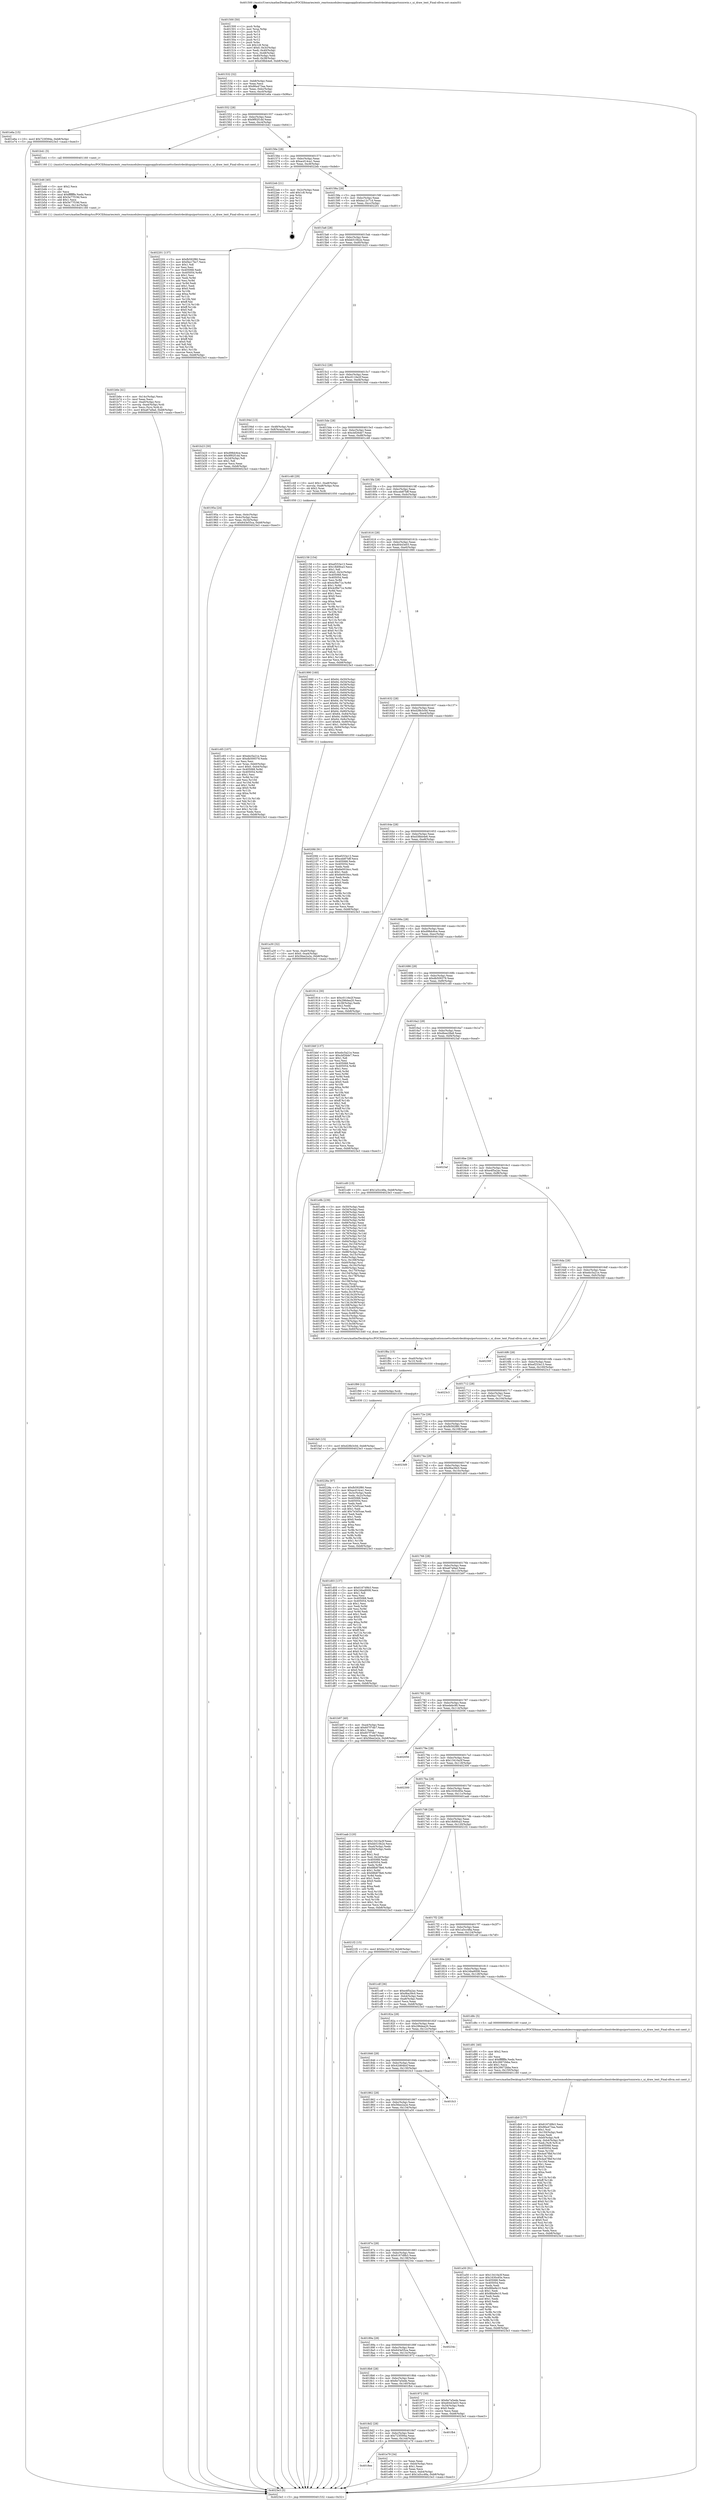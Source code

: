 digraph "0x401500" {
  label = "0x401500 (/mnt/c/Users/mathe/Desktop/tcc/POCII/binaries/extr_reactosmodulesrosappsapplicationsnettsclientrdesktopuiportsxxxwin.c_ui_draw_text_Final-ollvm.out::main(0))"
  labelloc = "t"
  node[shape=record]

  Entry [label="",width=0.3,height=0.3,shape=circle,fillcolor=black,style=filled]
  "0x401532" [label="{
     0x401532 [32]\l
     | [instrs]\l
     &nbsp;&nbsp;0x401532 \<+6\>: mov -0xb8(%rbp),%eax\l
     &nbsp;&nbsp;0x401538 \<+2\>: mov %eax,%ecx\l
     &nbsp;&nbsp;0x40153a \<+6\>: sub $0x86a473aa,%ecx\l
     &nbsp;&nbsp;0x401540 \<+6\>: mov %eax,-0xbc(%rbp)\l
     &nbsp;&nbsp;0x401546 \<+6\>: mov %ecx,-0xc0(%rbp)\l
     &nbsp;&nbsp;0x40154c \<+6\>: je 0000000000401e6a \<main+0x96a\>\l
  }"]
  "0x401e6a" [label="{
     0x401e6a [15]\l
     | [instrs]\l
     &nbsp;&nbsp;0x401e6a \<+10\>: movl $0x723f394a,-0xb8(%rbp)\l
     &nbsp;&nbsp;0x401e74 \<+5\>: jmp 00000000004023e3 \<main+0xee3\>\l
  }"]
  "0x401552" [label="{
     0x401552 [28]\l
     | [instrs]\l
     &nbsp;&nbsp;0x401552 \<+5\>: jmp 0000000000401557 \<main+0x57\>\l
     &nbsp;&nbsp;0x401557 \<+6\>: mov -0xbc(%rbp),%eax\l
     &nbsp;&nbsp;0x40155d \<+5\>: sub $0x9f92f1dd,%eax\l
     &nbsp;&nbsp;0x401562 \<+6\>: mov %eax,-0xc4(%rbp)\l
     &nbsp;&nbsp;0x401568 \<+6\>: je 0000000000401b41 \<main+0x641\>\l
  }"]
  Exit [label="",width=0.3,height=0.3,shape=circle,fillcolor=black,style=filled,peripheries=2]
  "0x401b41" [label="{
     0x401b41 [5]\l
     | [instrs]\l
     &nbsp;&nbsp;0x401b41 \<+5\>: call 0000000000401160 \<next_i\>\l
     | [calls]\l
     &nbsp;&nbsp;0x401160 \{1\} (/mnt/c/Users/mathe/Desktop/tcc/POCII/binaries/extr_reactosmodulesrosappsapplicationsnettsclientrdesktopuiportsxxxwin.c_ui_draw_text_Final-ollvm.out::next_i)\l
  }"]
  "0x40156e" [label="{
     0x40156e [28]\l
     | [instrs]\l
     &nbsp;&nbsp;0x40156e \<+5\>: jmp 0000000000401573 \<main+0x73\>\l
     &nbsp;&nbsp;0x401573 \<+6\>: mov -0xbc(%rbp),%eax\l
     &nbsp;&nbsp;0x401579 \<+5\>: sub $0xacd14ca1,%eax\l
     &nbsp;&nbsp;0x40157e \<+6\>: mov %eax,-0xc8(%rbp)\l
     &nbsp;&nbsp;0x401584 \<+6\>: je 00000000004022eb \<main+0xdeb\>\l
  }"]
  "0x401fa5" [label="{
     0x401fa5 [15]\l
     | [instrs]\l
     &nbsp;&nbsp;0x401fa5 \<+10\>: movl $0xd28b3c0d,-0xb8(%rbp)\l
     &nbsp;&nbsp;0x401faf \<+5\>: jmp 00000000004023e3 \<main+0xee3\>\l
  }"]
  "0x4022eb" [label="{
     0x4022eb [21]\l
     | [instrs]\l
     &nbsp;&nbsp;0x4022eb \<+3\>: mov -0x2c(%rbp),%eax\l
     &nbsp;&nbsp;0x4022ee \<+7\>: add $0x1c8,%rsp\l
     &nbsp;&nbsp;0x4022f5 \<+1\>: pop %rbx\l
     &nbsp;&nbsp;0x4022f6 \<+2\>: pop %r12\l
     &nbsp;&nbsp;0x4022f8 \<+2\>: pop %r13\l
     &nbsp;&nbsp;0x4022fa \<+2\>: pop %r14\l
     &nbsp;&nbsp;0x4022fc \<+2\>: pop %r15\l
     &nbsp;&nbsp;0x4022fe \<+1\>: pop %rbp\l
     &nbsp;&nbsp;0x4022ff \<+1\>: ret\l
  }"]
  "0x40158a" [label="{
     0x40158a [28]\l
     | [instrs]\l
     &nbsp;&nbsp;0x40158a \<+5\>: jmp 000000000040158f \<main+0x8f\>\l
     &nbsp;&nbsp;0x40158f \<+6\>: mov -0xbc(%rbp),%eax\l
     &nbsp;&nbsp;0x401595 \<+5\>: sub $0xba12c71d,%eax\l
     &nbsp;&nbsp;0x40159a \<+6\>: mov %eax,-0xcc(%rbp)\l
     &nbsp;&nbsp;0x4015a0 \<+6\>: je 0000000000402201 \<main+0xd01\>\l
  }"]
  "0x401f99" [label="{
     0x401f99 [12]\l
     | [instrs]\l
     &nbsp;&nbsp;0x401f99 \<+7\>: mov -0xb0(%rbp),%rdi\l
     &nbsp;&nbsp;0x401fa0 \<+5\>: call 0000000000401030 \<free@plt\>\l
     | [calls]\l
     &nbsp;&nbsp;0x401030 \{1\} (unknown)\l
  }"]
  "0x402201" [label="{
     0x402201 [137]\l
     | [instrs]\l
     &nbsp;&nbsp;0x402201 \<+5\>: mov $0xfb592f80,%eax\l
     &nbsp;&nbsp;0x402206 \<+5\>: mov $0xf4a17bc7,%ecx\l
     &nbsp;&nbsp;0x40220b \<+2\>: mov $0x1,%dl\l
     &nbsp;&nbsp;0x40220d \<+2\>: xor %esi,%esi\l
     &nbsp;&nbsp;0x40220f \<+7\>: mov 0x405068,%edi\l
     &nbsp;&nbsp;0x402216 \<+8\>: mov 0x405054,%r8d\l
     &nbsp;&nbsp;0x40221e \<+3\>: sub $0x1,%esi\l
     &nbsp;&nbsp;0x402221 \<+3\>: mov %edi,%r9d\l
     &nbsp;&nbsp;0x402224 \<+3\>: add %esi,%r9d\l
     &nbsp;&nbsp;0x402227 \<+4\>: imul %r9d,%edi\l
     &nbsp;&nbsp;0x40222b \<+3\>: and $0x1,%edi\l
     &nbsp;&nbsp;0x40222e \<+3\>: cmp $0x0,%edi\l
     &nbsp;&nbsp;0x402231 \<+4\>: sete %r10b\l
     &nbsp;&nbsp;0x402235 \<+4\>: cmp $0xa,%r8d\l
     &nbsp;&nbsp;0x402239 \<+4\>: setl %r11b\l
     &nbsp;&nbsp;0x40223d \<+3\>: mov %r10b,%bl\l
     &nbsp;&nbsp;0x402240 \<+3\>: xor $0xff,%bl\l
     &nbsp;&nbsp;0x402243 \<+3\>: mov %r11b,%r14b\l
     &nbsp;&nbsp;0x402246 \<+4\>: xor $0xff,%r14b\l
     &nbsp;&nbsp;0x40224a \<+3\>: xor $0x0,%dl\l
     &nbsp;&nbsp;0x40224d \<+3\>: mov %bl,%r15b\l
     &nbsp;&nbsp;0x402250 \<+4\>: and $0x0,%r15b\l
     &nbsp;&nbsp;0x402254 \<+3\>: and %dl,%r10b\l
     &nbsp;&nbsp;0x402257 \<+3\>: mov %r14b,%r12b\l
     &nbsp;&nbsp;0x40225a \<+4\>: and $0x0,%r12b\l
     &nbsp;&nbsp;0x40225e \<+3\>: and %dl,%r11b\l
     &nbsp;&nbsp;0x402261 \<+3\>: or %r10b,%r15b\l
     &nbsp;&nbsp;0x402264 \<+3\>: or %r11b,%r12b\l
     &nbsp;&nbsp;0x402267 \<+3\>: xor %r12b,%r15b\l
     &nbsp;&nbsp;0x40226a \<+3\>: or %r14b,%bl\l
     &nbsp;&nbsp;0x40226d \<+3\>: xor $0xff,%bl\l
     &nbsp;&nbsp;0x402270 \<+3\>: or $0x0,%dl\l
     &nbsp;&nbsp;0x402273 \<+2\>: and %dl,%bl\l
     &nbsp;&nbsp;0x402275 \<+3\>: or %bl,%r15b\l
     &nbsp;&nbsp;0x402278 \<+4\>: test $0x1,%r15b\l
     &nbsp;&nbsp;0x40227c \<+3\>: cmovne %ecx,%eax\l
     &nbsp;&nbsp;0x40227f \<+6\>: mov %eax,-0xb8(%rbp)\l
     &nbsp;&nbsp;0x402285 \<+5\>: jmp 00000000004023e3 \<main+0xee3\>\l
  }"]
  "0x4015a6" [label="{
     0x4015a6 [28]\l
     | [instrs]\l
     &nbsp;&nbsp;0x4015a6 \<+5\>: jmp 00000000004015ab \<main+0xab\>\l
     &nbsp;&nbsp;0x4015ab \<+6\>: mov -0xbc(%rbp),%eax\l
     &nbsp;&nbsp;0x4015b1 \<+5\>: sub $0xbb510b2e,%eax\l
     &nbsp;&nbsp;0x4015b6 \<+6\>: mov %eax,-0xd0(%rbp)\l
     &nbsp;&nbsp;0x4015bc \<+6\>: je 0000000000401b23 \<main+0x623\>\l
  }"]
  "0x401f8a" [label="{
     0x401f8a [15]\l
     | [instrs]\l
     &nbsp;&nbsp;0x401f8a \<+7\>: mov -0xa0(%rbp),%r10\l
     &nbsp;&nbsp;0x401f91 \<+3\>: mov %r10,%rdi\l
     &nbsp;&nbsp;0x401f94 \<+5\>: call 0000000000401030 \<free@plt\>\l
     | [calls]\l
     &nbsp;&nbsp;0x401030 \{1\} (unknown)\l
  }"]
  "0x401b23" [label="{
     0x401b23 [30]\l
     | [instrs]\l
     &nbsp;&nbsp;0x401b23 \<+5\>: mov $0xd98dc6ce,%eax\l
     &nbsp;&nbsp;0x401b28 \<+5\>: mov $0x9f92f1dd,%ecx\l
     &nbsp;&nbsp;0x401b2d \<+3\>: mov -0x2d(%rbp),%dl\l
     &nbsp;&nbsp;0x401b30 \<+3\>: test $0x1,%dl\l
     &nbsp;&nbsp;0x401b33 \<+3\>: cmovne %ecx,%eax\l
     &nbsp;&nbsp;0x401b36 \<+6\>: mov %eax,-0xb8(%rbp)\l
     &nbsp;&nbsp;0x401b3c \<+5\>: jmp 00000000004023e3 \<main+0xee3\>\l
  }"]
  "0x4015c2" [label="{
     0x4015c2 [28]\l
     | [instrs]\l
     &nbsp;&nbsp;0x4015c2 \<+5\>: jmp 00000000004015c7 \<main+0xc7\>\l
     &nbsp;&nbsp;0x4015c7 \<+6\>: mov -0xbc(%rbp),%eax\l
     &nbsp;&nbsp;0x4015cd \<+5\>: sub $0xc0116e2f,%eax\l
     &nbsp;&nbsp;0x4015d2 \<+6\>: mov %eax,-0xd4(%rbp)\l
     &nbsp;&nbsp;0x4015d8 \<+6\>: je 000000000040194d \<main+0x44d\>\l
  }"]
  "0x4018ee" [label="{
     0x4018ee\l
  }", style=dashed]
  "0x40194d" [label="{
     0x40194d [13]\l
     | [instrs]\l
     &nbsp;&nbsp;0x40194d \<+4\>: mov -0x48(%rbp),%rax\l
     &nbsp;&nbsp;0x401951 \<+4\>: mov 0x8(%rax),%rdi\l
     &nbsp;&nbsp;0x401955 \<+5\>: call 0000000000401060 \<atoi@plt\>\l
     | [calls]\l
     &nbsp;&nbsp;0x401060 \{1\} (unknown)\l
  }"]
  "0x4015de" [label="{
     0x4015de [28]\l
     | [instrs]\l
     &nbsp;&nbsp;0x4015de \<+5\>: jmp 00000000004015e3 \<main+0xe3\>\l
     &nbsp;&nbsp;0x4015e3 \<+6\>: mov -0xbc(%rbp),%eax\l
     &nbsp;&nbsp;0x4015e9 \<+5\>: sub $0xcbf26de7,%eax\l
     &nbsp;&nbsp;0x4015ee \<+6\>: mov %eax,-0xd8(%rbp)\l
     &nbsp;&nbsp;0x4015f4 \<+6\>: je 0000000000401c48 \<main+0x748\>\l
  }"]
  "0x401e79" [label="{
     0x401e79 [34]\l
     | [instrs]\l
     &nbsp;&nbsp;0x401e79 \<+2\>: xor %eax,%eax\l
     &nbsp;&nbsp;0x401e7b \<+6\>: mov -0xb4(%rbp),%ecx\l
     &nbsp;&nbsp;0x401e81 \<+3\>: sub $0x1,%eax\l
     &nbsp;&nbsp;0x401e84 \<+2\>: sub %eax,%ecx\l
     &nbsp;&nbsp;0x401e86 \<+6\>: mov %ecx,-0xb4(%rbp)\l
     &nbsp;&nbsp;0x401e8c \<+10\>: movl $0x1a5cc48a,-0xb8(%rbp)\l
     &nbsp;&nbsp;0x401e96 \<+5\>: jmp 00000000004023e3 \<main+0xee3\>\l
  }"]
  "0x401c48" [label="{
     0x401c48 [29]\l
     | [instrs]\l
     &nbsp;&nbsp;0x401c48 \<+10\>: movl $0x1,-0xa8(%rbp)\l
     &nbsp;&nbsp;0x401c52 \<+7\>: movslq -0xa8(%rbp),%rax\l
     &nbsp;&nbsp;0x401c59 \<+4\>: shl $0x2,%rax\l
     &nbsp;&nbsp;0x401c5d \<+3\>: mov %rax,%rdi\l
     &nbsp;&nbsp;0x401c60 \<+5\>: call 0000000000401050 \<malloc@plt\>\l
     | [calls]\l
     &nbsp;&nbsp;0x401050 \{1\} (unknown)\l
  }"]
  "0x4015fa" [label="{
     0x4015fa [28]\l
     | [instrs]\l
     &nbsp;&nbsp;0x4015fa \<+5\>: jmp 00000000004015ff \<main+0xff\>\l
     &nbsp;&nbsp;0x4015ff \<+6\>: mov -0xbc(%rbp),%eax\l
     &nbsp;&nbsp;0x401605 \<+5\>: sub $0xceb87bff,%eax\l
     &nbsp;&nbsp;0x40160a \<+6\>: mov %eax,-0xdc(%rbp)\l
     &nbsp;&nbsp;0x401610 \<+6\>: je 0000000000402158 \<main+0xc58\>\l
  }"]
  "0x4018d2" [label="{
     0x4018d2 [28]\l
     | [instrs]\l
     &nbsp;&nbsp;0x4018d2 \<+5\>: jmp 00000000004018d7 \<main+0x3d7\>\l
     &nbsp;&nbsp;0x4018d7 \<+6\>: mov -0xbc(%rbp),%eax\l
     &nbsp;&nbsp;0x4018dd \<+5\>: sub $0x723f394a,%eax\l
     &nbsp;&nbsp;0x4018e2 \<+6\>: mov %eax,-0x144(%rbp)\l
     &nbsp;&nbsp;0x4018e8 \<+6\>: je 0000000000401e79 \<main+0x979\>\l
  }"]
  "0x402158" [label="{
     0x402158 [154]\l
     | [instrs]\l
     &nbsp;&nbsp;0x402158 \<+5\>: mov $0xef253e13,%eax\l
     &nbsp;&nbsp;0x40215d \<+5\>: mov $0x18d0fca3,%ecx\l
     &nbsp;&nbsp;0x402162 \<+2\>: mov $0x1,%dl\l
     &nbsp;&nbsp;0x402164 \<+7\>: movl $0x0,-0x3c(%rbp)\l
     &nbsp;&nbsp;0x40216b \<+7\>: mov 0x405068,%esi\l
     &nbsp;&nbsp;0x402172 \<+7\>: mov 0x405054,%edi\l
     &nbsp;&nbsp;0x402179 \<+3\>: mov %esi,%r8d\l
     &nbsp;&nbsp;0x40217c \<+7\>: sub $0x4cf9e71e,%r8d\l
     &nbsp;&nbsp;0x402183 \<+4\>: sub $0x1,%r8d\l
     &nbsp;&nbsp;0x402187 \<+7\>: add $0x4cf9e71e,%r8d\l
     &nbsp;&nbsp;0x40218e \<+4\>: imul %r8d,%esi\l
     &nbsp;&nbsp;0x402192 \<+3\>: and $0x1,%esi\l
     &nbsp;&nbsp;0x402195 \<+3\>: cmp $0x0,%esi\l
     &nbsp;&nbsp;0x402198 \<+4\>: sete %r9b\l
     &nbsp;&nbsp;0x40219c \<+3\>: cmp $0xa,%edi\l
     &nbsp;&nbsp;0x40219f \<+4\>: setl %r10b\l
     &nbsp;&nbsp;0x4021a3 \<+3\>: mov %r9b,%r11b\l
     &nbsp;&nbsp;0x4021a6 \<+4\>: xor $0xff,%r11b\l
     &nbsp;&nbsp;0x4021aa \<+3\>: mov %r10b,%bl\l
     &nbsp;&nbsp;0x4021ad \<+3\>: xor $0xff,%bl\l
     &nbsp;&nbsp;0x4021b0 \<+3\>: xor $0x0,%dl\l
     &nbsp;&nbsp;0x4021b3 \<+3\>: mov %r11b,%r14b\l
     &nbsp;&nbsp;0x4021b6 \<+4\>: and $0x0,%r14b\l
     &nbsp;&nbsp;0x4021ba \<+3\>: and %dl,%r9b\l
     &nbsp;&nbsp;0x4021bd \<+3\>: mov %bl,%r15b\l
     &nbsp;&nbsp;0x4021c0 \<+4\>: and $0x0,%r15b\l
     &nbsp;&nbsp;0x4021c4 \<+3\>: and %dl,%r10b\l
     &nbsp;&nbsp;0x4021c7 \<+3\>: or %r9b,%r14b\l
     &nbsp;&nbsp;0x4021ca \<+3\>: or %r10b,%r15b\l
     &nbsp;&nbsp;0x4021cd \<+3\>: xor %r15b,%r14b\l
     &nbsp;&nbsp;0x4021d0 \<+3\>: or %bl,%r11b\l
     &nbsp;&nbsp;0x4021d3 \<+4\>: xor $0xff,%r11b\l
     &nbsp;&nbsp;0x4021d7 \<+3\>: or $0x0,%dl\l
     &nbsp;&nbsp;0x4021da \<+3\>: and %dl,%r11b\l
     &nbsp;&nbsp;0x4021dd \<+3\>: or %r11b,%r14b\l
     &nbsp;&nbsp;0x4021e0 \<+4\>: test $0x1,%r14b\l
     &nbsp;&nbsp;0x4021e4 \<+3\>: cmovne %ecx,%eax\l
     &nbsp;&nbsp;0x4021e7 \<+6\>: mov %eax,-0xb8(%rbp)\l
     &nbsp;&nbsp;0x4021ed \<+5\>: jmp 00000000004023e3 \<main+0xee3\>\l
  }"]
  "0x401616" [label="{
     0x401616 [28]\l
     | [instrs]\l
     &nbsp;&nbsp;0x401616 \<+5\>: jmp 000000000040161b \<main+0x11b\>\l
     &nbsp;&nbsp;0x40161b \<+6\>: mov -0xbc(%rbp),%eax\l
     &nbsp;&nbsp;0x401621 \<+5\>: sub $0xd0443e03,%eax\l
     &nbsp;&nbsp;0x401626 \<+6\>: mov %eax,-0xe0(%rbp)\l
     &nbsp;&nbsp;0x40162c \<+6\>: je 0000000000401990 \<main+0x490\>\l
  }"]
  "0x401fb4" [label="{
     0x401fb4\l
  }", style=dashed]
  "0x401990" [label="{
     0x401990 [160]\l
     | [instrs]\l
     &nbsp;&nbsp;0x401990 \<+7\>: movl $0x64,-0x50(%rbp)\l
     &nbsp;&nbsp;0x401997 \<+7\>: movl $0x64,-0x54(%rbp)\l
     &nbsp;&nbsp;0x40199e \<+7\>: movl $0x64,-0x58(%rbp)\l
     &nbsp;&nbsp;0x4019a5 \<+7\>: movl $0x64,-0x5c(%rbp)\l
     &nbsp;&nbsp;0x4019ac \<+7\>: movl $0x64,-0x60(%rbp)\l
     &nbsp;&nbsp;0x4019b3 \<+7\>: movl $0x64,-0x64(%rbp)\l
     &nbsp;&nbsp;0x4019ba \<+7\>: movl $0x64,-0x68(%rbp)\l
     &nbsp;&nbsp;0x4019c1 \<+7\>: movl $0x64,-0x6c(%rbp)\l
     &nbsp;&nbsp;0x4019c8 \<+7\>: movl $0x64,-0x70(%rbp)\l
     &nbsp;&nbsp;0x4019cf \<+7\>: movl $0x64,-0x74(%rbp)\l
     &nbsp;&nbsp;0x4019d6 \<+7\>: movl $0x64,-0x78(%rbp)\l
     &nbsp;&nbsp;0x4019dd \<+7\>: movl $0x64,-0x7c(%rbp)\l
     &nbsp;&nbsp;0x4019e4 \<+7\>: movl $0x64,-0x80(%rbp)\l
     &nbsp;&nbsp;0x4019eb \<+10\>: movl $0x64,-0x84(%rbp)\l
     &nbsp;&nbsp;0x4019f5 \<+10\>: movl $0x64,-0x88(%rbp)\l
     &nbsp;&nbsp;0x4019ff \<+10\>: movl $0x64,-0x8c(%rbp)\l
     &nbsp;&nbsp;0x401a09 \<+10\>: movl $0x64,-0x90(%rbp)\l
     &nbsp;&nbsp;0x401a13 \<+10\>: movl $0x1,-0x94(%rbp)\l
     &nbsp;&nbsp;0x401a1d \<+7\>: movslq -0x94(%rbp),%rax\l
     &nbsp;&nbsp;0x401a24 \<+4\>: shl $0x2,%rax\l
     &nbsp;&nbsp;0x401a28 \<+3\>: mov %rax,%rdi\l
     &nbsp;&nbsp;0x401a2b \<+5\>: call 0000000000401050 \<malloc@plt\>\l
     | [calls]\l
     &nbsp;&nbsp;0x401050 \{1\} (unknown)\l
  }"]
  "0x401632" [label="{
     0x401632 [28]\l
     | [instrs]\l
     &nbsp;&nbsp;0x401632 \<+5\>: jmp 0000000000401637 \<main+0x137\>\l
     &nbsp;&nbsp;0x401637 \<+6\>: mov -0xbc(%rbp),%eax\l
     &nbsp;&nbsp;0x40163d \<+5\>: sub $0xd28b3c0d,%eax\l
     &nbsp;&nbsp;0x401642 \<+6\>: mov %eax,-0xe4(%rbp)\l
     &nbsp;&nbsp;0x401648 \<+6\>: je 00000000004020fd \<main+0xbfd\>\l
  }"]
  "0x401db9" [label="{
     0x401db9 [177]\l
     | [instrs]\l
     &nbsp;&nbsp;0x401db9 \<+5\>: mov $0x6167d9b3,%ecx\l
     &nbsp;&nbsp;0x401dbe \<+5\>: mov $0x86a473aa,%edx\l
     &nbsp;&nbsp;0x401dc3 \<+3\>: mov $0x1,%sil\l
     &nbsp;&nbsp;0x401dc6 \<+6\>: mov -0x150(%rbp),%edi\l
     &nbsp;&nbsp;0x401dcc \<+3\>: imul %eax,%edi\l
     &nbsp;&nbsp;0x401dcf \<+7\>: mov -0xb0(%rbp),%r8\l
     &nbsp;&nbsp;0x401dd6 \<+7\>: movslq -0xb4(%rbp),%r9\l
     &nbsp;&nbsp;0x401ddd \<+4\>: mov %edi,(%r8,%r9,4)\l
     &nbsp;&nbsp;0x401de1 \<+7\>: mov 0x405068,%eax\l
     &nbsp;&nbsp;0x401de8 \<+7\>: mov 0x405054,%edi\l
     &nbsp;&nbsp;0x401def \<+3\>: mov %eax,%r10d\l
     &nbsp;&nbsp;0x401df2 \<+7\>: add $0x4a478bf,%r10d\l
     &nbsp;&nbsp;0x401df9 \<+4\>: sub $0x1,%r10d\l
     &nbsp;&nbsp;0x401dfd \<+7\>: sub $0x4a478bf,%r10d\l
     &nbsp;&nbsp;0x401e04 \<+4\>: imul %r10d,%eax\l
     &nbsp;&nbsp;0x401e08 \<+3\>: and $0x1,%eax\l
     &nbsp;&nbsp;0x401e0b \<+3\>: cmp $0x0,%eax\l
     &nbsp;&nbsp;0x401e0e \<+4\>: sete %r11b\l
     &nbsp;&nbsp;0x401e12 \<+3\>: cmp $0xa,%edi\l
     &nbsp;&nbsp;0x401e15 \<+3\>: setl %bl\l
     &nbsp;&nbsp;0x401e18 \<+3\>: mov %r11b,%r14b\l
     &nbsp;&nbsp;0x401e1b \<+4\>: xor $0xff,%r14b\l
     &nbsp;&nbsp;0x401e1f \<+3\>: mov %bl,%r15b\l
     &nbsp;&nbsp;0x401e22 \<+4\>: xor $0xff,%r15b\l
     &nbsp;&nbsp;0x401e26 \<+4\>: xor $0x0,%sil\l
     &nbsp;&nbsp;0x401e2a \<+3\>: mov %r14b,%r12b\l
     &nbsp;&nbsp;0x401e2d \<+4\>: and $0x0,%r12b\l
     &nbsp;&nbsp;0x401e31 \<+3\>: and %sil,%r11b\l
     &nbsp;&nbsp;0x401e34 \<+3\>: mov %r15b,%r13b\l
     &nbsp;&nbsp;0x401e37 \<+4\>: and $0x0,%r13b\l
     &nbsp;&nbsp;0x401e3b \<+3\>: and %sil,%bl\l
     &nbsp;&nbsp;0x401e3e \<+3\>: or %r11b,%r12b\l
     &nbsp;&nbsp;0x401e41 \<+3\>: or %bl,%r13b\l
     &nbsp;&nbsp;0x401e44 \<+3\>: xor %r13b,%r12b\l
     &nbsp;&nbsp;0x401e47 \<+3\>: or %r15b,%r14b\l
     &nbsp;&nbsp;0x401e4a \<+4\>: xor $0xff,%r14b\l
     &nbsp;&nbsp;0x401e4e \<+4\>: or $0x0,%sil\l
     &nbsp;&nbsp;0x401e52 \<+3\>: and %sil,%r14b\l
     &nbsp;&nbsp;0x401e55 \<+3\>: or %r14b,%r12b\l
     &nbsp;&nbsp;0x401e58 \<+4\>: test $0x1,%r12b\l
     &nbsp;&nbsp;0x401e5c \<+3\>: cmovne %edx,%ecx\l
     &nbsp;&nbsp;0x401e5f \<+6\>: mov %ecx,-0xb8(%rbp)\l
     &nbsp;&nbsp;0x401e65 \<+5\>: jmp 00000000004023e3 \<main+0xee3\>\l
  }"]
  "0x4020fd" [label="{
     0x4020fd [91]\l
     | [instrs]\l
     &nbsp;&nbsp;0x4020fd \<+5\>: mov $0xef253e13,%eax\l
     &nbsp;&nbsp;0x402102 \<+5\>: mov $0xceb87bff,%ecx\l
     &nbsp;&nbsp;0x402107 \<+7\>: mov 0x405068,%edx\l
     &nbsp;&nbsp;0x40210e \<+7\>: mov 0x405054,%esi\l
     &nbsp;&nbsp;0x402115 \<+2\>: mov %edx,%edi\l
     &nbsp;&nbsp;0x402117 \<+6\>: sub $0x6e0034cc,%edi\l
     &nbsp;&nbsp;0x40211d \<+3\>: sub $0x1,%edi\l
     &nbsp;&nbsp;0x402120 \<+6\>: add $0x6e0034cc,%edi\l
     &nbsp;&nbsp;0x402126 \<+3\>: imul %edi,%edx\l
     &nbsp;&nbsp;0x402129 \<+3\>: and $0x1,%edx\l
     &nbsp;&nbsp;0x40212c \<+3\>: cmp $0x0,%edx\l
     &nbsp;&nbsp;0x40212f \<+4\>: sete %r8b\l
     &nbsp;&nbsp;0x402133 \<+3\>: cmp $0xa,%esi\l
     &nbsp;&nbsp;0x402136 \<+4\>: setl %r9b\l
     &nbsp;&nbsp;0x40213a \<+3\>: mov %r8b,%r10b\l
     &nbsp;&nbsp;0x40213d \<+3\>: and %r9b,%r10b\l
     &nbsp;&nbsp;0x402140 \<+3\>: xor %r9b,%r8b\l
     &nbsp;&nbsp;0x402143 \<+3\>: or %r8b,%r10b\l
     &nbsp;&nbsp;0x402146 \<+4\>: test $0x1,%r10b\l
     &nbsp;&nbsp;0x40214a \<+3\>: cmovne %ecx,%eax\l
     &nbsp;&nbsp;0x40214d \<+6\>: mov %eax,-0xb8(%rbp)\l
     &nbsp;&nbsp;0x402153 \<+5\>: jmp 00000000004023e3 \<main+0xee3\>\l
  }"]
  "0x40164e" [label="{
     0x40164e [28]\l
     | [instrs]\l
     &nbsp;&nbsp;0x40164e \<+5\>: jmp 0000000000401653 \<main+0x153\>\l
     &nbsp;&nbsp;0x401653 \<+6\>: mov -0xbc(%rbp),%eax\l
     &nbsp;&nbsp;0x401659 \<+5\>: sub $0xd38bb4e6,%eax\l
     &nbsp;&nbsp;0x40165e \<+6\>: mov %eax,-0xe8(%rbp)\l
     &nbsp;&nbsp;0x401664 \<+6\>: je 0000000000401914 \<main+0x414\>\l
  }"]
  "0x401d91" [label="{
     0x401d91 [40]\l
     | [instrs]\l
     &nbsp;&nbsp;0x401d91 \<+5\>: mov $0x2,%ecx\l
     &nbsp;&nbsp;0x401d96 \<+1\>: cltd\l
     &nbsp;&nbsp;0x401d97 \<+2\>: idiv %ecx\l
     &nbsp;&nbsp;0x401d99 \<+6\>: imul $0xfffffffe,%edx,%ecx\l
     &nbsp;&nbsp;0x401d9f \<+6\>: sub $0x26672bba,%ecx\l
     &nbsp;&nbsp;0x401da5 \<+3\>: add $0x1,%ecx\l
     &nbsp;&nbsp;0x401da8 \<+6\>: add $0x26672bba,%ecx\l
     &nbsp;&nbsp;0x401dae \<+6\>: mov %ecx,-0x150(%rbp)\l
     &nbsp;&nbsp;0x401db4 \<+5\>: call 0000000000401160 \<next_i\>\l
     | [calls]\l
     &nbsp;&nbsp;0x401160 \{1\} (/mnt/c/Users/mathe/Desktop/tcc/POCII/binaries/extr_reactosmodulesrosappsapplicationsnettsclientrdesktopuiportsxxxwin.c_ui_draw_text_Final-ollvm.out::next_i)\l
  }"]
  "0x401914" [label="{
     0x401914 [30]\l
     | [instrs]\l
     &nbsp;&nbsp;0x401914 \<+5\>: mov $0xc0116e2f,%eax\l
     &nbsp;&nbsp;0x401919 \<+5\>: mov $0x296dea20,%ecx\l
     &nbsp;&nbsp;0x40191e \<+3\>: mov -0x38(%rbp),%edx\l
     &nbsp;&nbsp;0x401921 \<+3\>: cmp $0x2,%edx\l
     &nbsp;&nbsp;0x401924 \<+3\>: cmovne %ecx,%eax\l
     &nbsp;&nbsp;0x401927 \<+6\>: mov %eax,-0xb8(%rbp)\l
     &nbsp;&nbsp;0x40192d \<+5\>: jmp 00000000004023e3 \<main+0xee3\>\l
  }"]
  "0x40166a" [label="{
     0x40166a [28]\l
     | [instrs]\l
     &nbsp;&nbsp;0x40166a \<+5\>: jmp 000000000040166f \<main+0x16f\>\l
     &nbsp;&nbsp;0x40166f \<+6\>: mov -0xbc(%rbp),%eax\l
     &nbsp;&nbsp;0x401675 \<+5\>: sub $0xd98dc6ce,%eax\l
     &nbsp;&nbsp;0x40167a \<+6\>: mov %eax,-0xec(%rbp)\l
     &nbsp;&nbsp;0x401680 \<+6\>: je 0000000000401bbf \<main+0x6bf\>\l
  }"]
  "0x4023e3" [label="{
     0x4023e3 [5]\l
     | [instrs]\l
     &nbsp;&nbsp;0x4023e3 \<+5\>: jmp 0000000000401532 \<main+0x32\>\l
  }"]
  "0x401500" [label="{
     0x401500 [50]\l
     | [instrs]\l
     &nbsp;&nbsp;0x401500 \<+1\>: push %rbp\l
     &nbsp;&nbsp;0x401501 \<+3\>: mov %rsp,%rbp\l
     &nbsp;&nbsp;0x401504 \<+2\>: push %r15\l
     &nbsp;&nbsp;0x401506 \<+2\>: push %r14\l
     &nbsp;&nbsp;0x401508 \<+2\>: push %r13\l
     &nbsp;&nbsp;0x40150a \<+2\>: push %r12\l
     &nbsp;&nbsp;0x40150c \<+1\>: push %rbx\l
     &nbsp;&nbsp;0x40150d \<+7\>: sub $0x1c8,%rsp\l
     &nbsp;&nbsp;0x401514 \<+7\>: movl $0x0,-0x3c(%rbp)\l
     &nbsp;&nbsp;0x40151b \<+3\>: mov %edi,-0x40(%rbp)\l
     &nbsp;&nbsp;0x40151e \<+4\>: mov %rsi,-0x48(%rbp)\l
     &nbsp;&nbsp;0x401522 \<+3\>: mov -0x40(%rbp),%edi\l
     &nbsp;&nbsp;0x401525 \<+3\>: mov %edi,-0x38(%rbp)\l
     &nbsp;&nbsp;0x401528 \<+10\>: movl $0xd38bb4e6,-0xb8(%rbp)\l
  }"]
  "0x40195a" [label="{
     0x40195a [24]\l
     | [instrs]\l
     &nbsp;&nbsp;0x40195a \<+3\>: mov %eax,-0x4c(%rbp)\l
     &nbsp;&nbsp;0x40195d \<+3\>: mov -0x4c(%rbp),%eax\l
     &nbsp;&nbsp;0x401960 \<+3\>: mov %eax,-0x34(%rbp)\l
     &nbsp;&nbsp;0x401963 \<+10\>: movl $0x643e55ca,-0xb8(%rbp)\l
     &nbsp;&nbsp;0x40196d \<+5\>: jmp 00000000004023e3 \<main+0xee3\>\l
  }"]
  "0x401c65" [label="{
     0x401c65 [107]\l
     | [instrs]\l
     &nbsp;&nbsp;0x401c65 \<+5\>: mov $0xebc5a21e,%ecx\l
     &nbsp;&nbsp;0x401c6a \<+5\>: mov $0xdb509379,%edx\l
     &nbsp;&nbsp;0x401c6f \<+2\>: xor %esi,%esi\l
     &nbsp;&nbsp;0x401c71 \<+7\>: mov %rax,-0xb0(%rbp)\l
     &nbsp;&nbsp;0x401c78 \<+10\>: movl $0x0,-0xb4(%rbp)\l
     &nbsp;&nbsp;0x401c82 \<+8\>: mov 0x405068,%r8d\l
     &nbsp;&nbsp;0x401c8a \<+8\>: mov 0x405054,%r9d\l
     &nbsp;&nbsp;0x401c92 \<+3\>: sub $0x1,%esi\l
     &nbsp;&nbsp;0x401c95 \<+3\>: mov %r8d,%r10d\l
     &nbsp;&nbsp;0x401c98 \<+3\>: add %esi,%r10d\l
     &nbsp;&nbsp;0x401c9b \<+4\>: imul %r10d,%r8d\l
     &nbsp;&nbsp;0x401c9f \<+4\>: and $0x1,%r8d\l
     &nbsp;&nbsp;0x401ca3 \<+4\>: cmp $0x0,%r8d\l
     &nbsp;&nbsp;0x401ca7 \<+4\>: sete %r11b\l
     &nbsp;&nbsp;0x401cab \<+4\>: cmp $0xa,%r9d\l
     &nbsp;&nbsp;0x401caf \<+3\>: setl %bl\l
     &nbsp;&nbsp;0x401cb2 \<+3\>: mov %r11b,%r14b\l
     &nbsp;&nbsp;0x401cb5 \<+3\>: and %bl,%r14b\l
     &nbsp;&nbsp;0x401cb8 \<+3\>: xor %bl,%r11b\l
     &nbsp;&nbsp;0x401cbb \<+3\>: or %r11b,%r14b\l
     &nbsp;&nbsp;0x401cbe \<+4\>: test $0x1,%r14b\l
     &nbsp;&nbsp;0x401cc2 \<+3\>: cmovne %edx,%ecx\l
     &nbsp;&nbsp;0x401cc5 \<+6\>: mov %ecx,-0xb8(%rbp)\l
     &nbsp;&nbsp;0x401ccb \<+5\>: jmp 00000000004023e3 \<main+0xee3\>\l
  }"]
  "0x401bbf" [label="{
     0x401bbf [137]\l
     | [instrs]\l
     &nbsp;&nbsp;0x401bbf \<+5\>: mov $0xebc5a21e,%eax\l
     &nbsp;&nbsp;0x401bc4 \<+5\>: mov $0xcbf26de7,%ecx\l
     &nbsp;&nbsp;0x401bc9 \<+2\>: mov $0x1,%dl\l
     &nbsp;&nbsp;0x401bcb \<+2\>: xor %esi,%esi\l
     &nbsp;&nbsp;0x401bcd \<+7\>: mov 0x405068,%edi\l
     &nbsp;&nbsp;0x401bd4 \<+8\>: mov 0x405054,%r8d\l
     &nbsp;&nbsp;0x401bdc \<+3\>: sub $0x1,%esi\l
     &nbsp;&nbsp;0x401bdf \<+3\>: mov %edi,%r9d\l
     &nbsp;&nbsp;0x401be2 \<+3\>: add %esi,%r9d\l
     &nbsp;&nbsp;0x401be5 \<+4\>: imul %r9d,%edi\l
     &nbsp;&nbsp;0x401be9 \<+3\>: and $0x1,%edi\l
     &nbsp;&nbsp;0x401bec \<+3\>: cmp $0x0,%edi\l
     &nbsp;&nbsp;0x401bef \<+4\>: sete %r10b\l
     &nbsp;&nbsp;0x401bf3 \<+4\>: cmp $0xa,%r8d\l
     &nbsp;&nbsp;0x401bf7 \<+4\>: setl %r11b\l
     &nbsp;&nbsp;0x401bfb \<+3\>: mov %r10b,%bl\l
     &nbsp;&nbsp;0x401bfe \<+3\>: xor $0xff,%bl\l
     &nbsp;&nbsp;0x401c01 \<+3\>: mov %r11b,%r14b\l
     &nbsp;&nbsp;0x401c04 \<+4\>: xor $0xff,%r14b\l
     &nbsp;&nbsp;0x401c08 \<+3\>: xor $0x1,%dl\l
     &nbsp;&nbsp;0x401c0b \<+3\>: mov %bl,%r15b\l
     &nbsp;&nbsp;0x401c0e \<+4\>: and $0xff,%r15b\l
     &nbsp;&nbsp;0x401c12 \<+3\>: and %dl,%r10b\l
     &nbsp;&nbsp;0x401c15 \<+3\>: mov %r14b,%r12b\l
     &nbsp;&nbsp;0x401c18 \<+4\>: and $0xff,%r12b\l
     &nbsp;&nbsp;0x401c1c \<+3\>: and %dl,%r11b\l
     &nbsp;&nbsp;0x401c1f \<+3\>: or %r10b,%r15b\l
     &nbsp;&nbsp;0x401c22 \<+3\>: or %r11b,%r12b\l
     &nbsp;&nbsp;0x401c25 \<+3\>: xor %r12b,%r15b\l
     &nbsp;&nbsp;0x401c28 \<+3\>: or %r14b,%bl\l
     &nbsp;&nbsp;0x401c2b \<+3\>: xor $0xff,%bl\l
     &nbsp;&nbsp;0x401c2e \<+3\>: or $0x1,%dl\l
     &nbsp;&nbsp;0x401c31 \<+2\>: and %dl,%bl\l
     &nbsp;&nbsp;0x401c33 \<+3\>: or %bl,%r15b\l
     &nbsp;&nbsp;0x401c36 \<+4\>: test $0x1,%r15b\l
     &nbsp;&nbsp;0x401c3a \<+3\>: cmovne %ecx,%eax\l
     &nbsp;&nbsp;0x401c3d \<+6\>: mov %eax,-0xb8(%rbp)\l
     &nbsp;&nbsp;0x401c43 \<+5\>: jmp 00000000004023e3 \<main+0xee3\>\l
  }"]
  "0x401686" [label="{
     0x401686 [28]\l
     | [instrs]\l
     &nbsp;&nbsp;0x401686 \<+5\>: jmp 000000000040168b \<main+0x18b\>\l
     &nbsp;&nbsp;0x40168b \<+6\>: mov -0xbc(%rbp),%eax\l
     &nbsp;&nbsp;0x401691 \<+5\>: sub $0xdb509379,%eax\l
     &nbsp;&nbsp;0x401696 \<+6\>: mov %eax,-0xf0(%rbp)\l
     &nbsp;&nbsp;0x40169c \<+6\>: je 0000000000401cd0 \<main+0x7d0\>\l
  }"]
  "0x401b6e" [label="{
     0x401b6e [41]\l
     | [instrs]\l
     &nbsp;&nbsp;0x401b6e \<+6\>: mov -0x14c(%rbp),%ecx\l
     &nbsp;&nbsp;0x401b74 \<+3\>: imul %eax,%ecx\l
     &nbsp;&nbsp;0x401b77 \<+7\>: mov -0xa0(%rbp),%rsi\l
     &nbsp;&nbsp;0x401b7e \<+7\>: movslq -0xa4(%rbp),%rdi\l
     &nbsp;&nbsp;0x401b85 \<+3\>: mov %ecx,(%rsi,%rdi,4)\l
     &nbsp;&nbsp;0x401b88 \<+10\>: movl $0xa67a9ad,-0xb8(%rbp)\l
     &nbsp;&nbsp;0x401b92 \<+5\>: jmp 00000000004023e3 \<main+0xee3\>\l
  }"]
  "0x401cd0" [label="{
     0x401cd0 [15]\l
     | [instrs]\l
     &nbsp;&nbsp;0x401cd0 \<+10\>: movl $0x1a5cc48a,-0xb8(%rbp)\l
     &nbsp;&nbsp;0x401cda \<+5\>: jmp 00000000004023e3 \<main+0xee3\>\l
  }"]
  "0x4016a2" [label="{
     0x4016a2 [28]\l
     | [instrs]\l
     &nbsp;&nbsp;0x4016a2 \<+5\>: jmp 00000000004016a7 \<main+0x1a7\>\l
     &nbsp;&nbsp;0x4016a7 \<+6\>: mov -0xbc(%rbp),%eax\l
     &nbsp;&nbsp;0x4016ad \<+5\>: sub $0xdbee28a8,%eax\l
     &nbsp;&nbsp;0x4016b2 \<+6\>: mov %eax,-0xf4(%rbp)\l
     &nbsp;&nbsp;0x4016b8 \<+6\>: je 00000000004023af \<main+0xeaf\>\l
  }"]
  "0x401b46" [label="{
     0x401b46 [40]\l
     | [instrs]\l
     &nbsp;&nbsp;0x401b46 \<+5\>: mov $0x2,%ecx\l
     &nbsp;&nbsp;0x401b4b \<+1\>: cltd\l
     &nbsp;&nbsp;0x401b4c \<+2\>: idiv %ecx\l
     &nbsp;&nbsp;0x401b4e \<+6\>: imul $0xfffffffe,%edx,%ecx\l
     &nbsp;&nbsp;0x401b54 \<+6\>: add $0x5e77f19d,%ecx\l
     &nbsp;&nbsp;0x401b5a \<+3\>: add $0x1,%ecx\l
     &nbsp;&nbsp;0x401b5d \<+6\>: sub $0x5e77f19d,%ecx\l
     &nbsp;&nbsp;0x401b63 \<+6\>: mov %ecx,-0x14c(%rbp)\l
     &nbsp;&nbsp;0x401b69 \<+5\>: call 0000000000401160 \<next_i\>\l
     | [calls]\l
     &nbsp;&nbsp;0x401160 \{1\} (/mnt/c/Users/mathe/Desktop/tcc/POCII/binaries/extr_reactosmodulesrosappsapplicationsnettsclientrdesktopuiportsxxxwin.c_ui_draw_text_Final-ollvm.out::next_i)\l
  }"]
  "0x4023af" [label="{
     0x4023af\l
  }", style=dashed]
  "0x4016be" [label="{
     0x4016be [28]\l
     | [instrs]\l
     &nbsp;&nbsp;0x4016be \<+5\>: jmp 00000000004016c3 \<main+0x1c3\>\l
     &nbsp;&nbsp;0x4016c3 \<+6\>: mov -0xbc(%rbp),%eax\l
     &nbsp;&nbsp;0x4016c9 \<+5\>: sub $0xe4f5a2ac,%eax\l
     &nbsp;&nbsp;0x4016ce \<+6\>: mov %eax,-0xf8(%rbp)\l
     &nbsp;&nbsp;0x4016d4 \<+6\>: je 0000000000401e9b \<main+0x99b\>\l
  }"]
  "0x401a30" [label="{
     0x401a30 [32]\l
     | [instrs]\l
     &nbsp;&nbsp;0x401a30 \<+7\>: mov %rax,-0xa0(%rbp)\l
     &nbsp;&nbsp;0x401a37 \<+10\>: movl $0x0,-0xa4(%rbp)\l
     &nbsp;&nbsp;0x401a41 \<+10\>: movl $0x56ee2a2e,-0xb8(%rbp)\l
     &nbsp;&nbsp;0x401a4b \<+5\>: jmp 00000000004023e3 \<main+0xee3\>\l
  }"]
  "0x401e9b" [label="{
     0x401e9b [239]\l
     | [instrs]\l
     &nbsp;&nbsp;0x401e9b \<+3\>: mov -0x50(%rbp),%edi\l
     &nbsp;&nbsp;0x401e9e \<+3\>: mov -0x54(%rbp),%esi\l
     &nbsp;&nbsp;0x401ea1 \<+3\>: mov -0x58(%rbp),%edx\l
     &nbsp;&nbsp;0x401ea4 \<+3\>: mov -0x5c(%rbp),%ecx\l
     &nbsp;&nbsp;0x401ea7 \<+4\>: mov -0x60(%rbp),%r8d\l
     &nbsp;&nbsp;0x401eab \<+4\>: mov -0x64(%rbp),%r9d\l
     &nbsp;&nbsp;0x401eaf \<+3\>: mov -0x68(%rbp),%eax\l
     &nbsp;&nbsp;0x401eb2 \<+4\>: mov -0x6c(%rbp),%r10d\l
     &nbsp;&nbsp;0x401eb6 \<+4\>: mov -0x70(%rbp),%r11d\l
     &nbsp;&nbsp;0x401eba \<+3\>: mov -0x74(%rbp),%ebx\l
     &nbsp;&nbsp;0x401ebd \<+4\>: mov -0x78(%rbp),%r14d\l
     &nbsp;&nbsp;0x401ec1 \<+4\>: mov -0x7c(%rbp),%r15d\l
     &nbsp;&nbsp;0x401ec5 \<+4\>: mov -0x80(%rbp),%r12d\l
     &nbsp;&nbsp;0x401ec9 \<+7\>: mov -0x84(%rbp),%r13d\l
     &nbsp;&nbsp;0x401ed0 \<+6\>: mov %esi,-0x154(%rbp)\l
     &nbsp;&nbsp;0x401ed6 \<+7\>: mov -0xa0(%rbp),%rsi\l
     &nbsp;&nbsp;0x401edd \<+6\>: mov %eax,-0x158(%rbp)\l
     &nbsp;&nbsp;0x401ee3 \<+6\>: mov -0x88(%rbp),%eax\l
     &nbsp;&nbsp;0x401ee9 \<+6\>: mov %eax,-0x15c(%rbp)\l
     &nbsp;&nbsp;0x401eef \<+6\>: mov -0x8c(%rbp),%eax\l
     &nbsp;&nbsp;0x401ef5 \<+7\>: mov %rsi,-0x168(%rbp)\l
     &nbsp;&nbsp;0x401efc \<+7\>: mov -0xb0(%rbp),%rsi\l
     &nbsp;&nbsp;0x401f03 \<+6\>: mov %eax,-0x16c(%rbp)\l
     &nbsp;&nbsp;0x401f09 \<+6\>: mov -0x90(%rbp),%eax\l
     &nbsp;&nbsp;0x401f0f \<+6\>: mov %eax,-0x170(%rbp)\l
     &nbsp;&nbsp;0x401f15 \<+6\>: mov -0x154(%rbp),%eax\l
     &nbsp;&nbsp;0x401f1b \<+7\>: mov %rsi,-0x178(%rbp)\l
     &nbsp;&nbsp;0x401f22 \<+2\>: mov %eax,%esi\l
     &nbsp;&nbsp;0x401f24 \<+6\>: mov -0x158(%rbp),%eax\l
     &nbsp;&nbsp;0x401f2a \<+3\>: mov %eax,(%rsp)\l
     &nbsp;&nbsp;0x401f2d \<+5\>: mov %r10d,0x8(%rsp)\l
     &nbsp;&nbsp;0x401f32 \<+5\>: mov %r11d,0x10(%rsp)\l
     &nbsp;&nbsp;0x401f37 \<+4\>: mov %ebx,0x18(%rsp)\l
     &nbsp;&nbsp;0x401f3b \<+5\>: mov %r14d,0x20(%rsp)\l
     &nbsp;&nbsp;0x401f40 \<+5\>: mov %r15d,0x28(%rsp)\l
     &nbsp;&nbsp;0x401f45 \<+5\>: mov %r12d,0x30(%rsp)\l
     &nbsp;&nbsp;0x401f4a \<+5\>: mov %r13d,0x38(%rsp)\l
     &nbsp;&nbsp;0x401f4f \<+7\>: mov -0x168(%rbp),%r10\l
     &nbsp;&nbsp;0x401f56 \<+5\>: mov %r10,0x40(%rsp)\l
     &nbsp;&nbsp;0x401f5b \<+6\>: mov -0x15c(%rbp),%eax\l
     &nbsp;&nbsp;0x401f61 \<+4\>: mov %eax,0x48(%rsp)\l
     &nbsp;&nbsp;0x401f65 \<+6\>: mov -0x16c(%rbp),%eax\l
     &nbsp;&nbsp;0x401f6b \<+4\>: mov %eax,0x50(%rsp)\l
     &nbsp;&nbsp;0x401f6f \<+7\>: mov -0x178(%rbp),%r10\l
     &nbsp;&nbsp;0x401f76 \<+5\>: mov %r10,0x58(%rsp)\l
     &nbsp;&nbsp;0x401f7b \<+6\>: mov -0x170(%rbp),%eax\l
     &nbsp;&nbsp;0x401f81 \<+4\>: mov %eax,0x60(%rsp)\l
     &nbsp;&nbsp;0x401f85 \<+5\>: call 0000000000401440 \<ui_draw_text\>\l
     | [calls]\l
     &nbsp;&nbsp;0x401440 \{1\} (/mnt/c/Users/mathe/Desktop/tcc/POCII/binaries/extr_reactosmodulesrosappsapplicationsnettsclientrdesktopuiportsxxxwin.c_ui_draw_text_Final-ollvm.out::ui_draw_text)\l
  }"]
  "0x4016da" [label="{
     0x4016da [28]\l
     | [instrs]\l
     &nbsp;&nbsp;0x4016da \<+5\>: jmp 00000000004016df \<main+0x1df\>\l
     &nbsp;&nbsp;0x4016df \<+6\>: mov -0xbc(%rbp),%eax\l
     &nbsp;&nbsp;0x4016e5 \<+5\>: sub $0xebc5a21e,%eax\l
     &nbsp;&nbsp;0x4016ea \<+6\>: mov %eax,-0xfc(%rbp)\l
     &nbsp;&nbsp;0x4016f0 \<+6\>: je 000000000040230f \<main+0xe0f\>\l
  }"]
  "0x4018b6" [label="{
     0x4018b6 [28]\l
     | [instrs]\l
     &nbsp;&nbsp;0x4018b6 \<+5\>: jmp 00000000004018bb \<main+0x3bb\>\l
     &nbsp;&nbsp;0x4018bb \<+6\>: mov -0xbc(%rbp),%eax\l
     &nbsp;&nbsp;0x4018c1 \<+5\>: sub $0x6e7a5ede,%eax\l
     &nbsp;&nbsp;0x4018c6 \<+6\>: mov %eax,-0x140(%rbp)\l
     &nbsp;&nbsp;0x4018cc \<+6\>: je 0000000000401fb4 \<main+0xab4\>\l
  }"]
  "0x40230f" [label="{
     0x40230f\l
  }", style=dashed]
  "0x4016f6" [label="{
     0x4016f6 [28]\l
     | [instrs]\l
     &nbsp;&nbsp;0x4016f6 \<+5\>: jmp 00000000004016fb \<main+0x1fb\>\l
     &nbsp;&nbsp;0x4016fb \<+6\>: mov -0xbc(%rbp),%eax\l
     &nbsp;&nbsp;0x401701 \<+5\>: sub $0xef253e13,%eax\l
     &nbsp;&nbsp;0x401706 \<+6\>: mov %eax,-0x100(%rbp)\l
     &nbsp;&nbsp;0x40170c \<+6\>: je 00000000004023c3 \<main+0xec3\>\l
  }"]
  "0x401972" [label="{
     0x401972 [30]\l
     | [instrs]\l
     &nbsp;&nbsp;0x401972 \<+5\>: mov $0x6e7a5ede,%eax\l
     &nbsp;&nbsp;0x401977 \<+5\>: mov $0xd0443e03,%ecx\l
     &nbsp;&nbsp;0x40197c \<+3\>: mov -0x34(%rbp),%edx\l
     &nbsp;&nbsp;0x40197f \<+3\>: cmp $0x0,%edx\l
     &nbsp;&nbsp;0x401982 \<+3\>: cmove %ecx,%eax\l
     &nbsp;&nbsp;0x401985 \<+6\>: mov %eax,-0xb8(%rbp)\l
     &nbsp;&nbsp;0x40198b \<+5\>: jmp 00000000004023e3 \<main+0xee3\>\l
  }"]
  "0x4023c3" [label="{
     0x4023c3\l
  }", style=dashed]
  "0x401712" [label="{
     0x401712 [28]\l
     | [instrs]\l
     &nbsp;&nbsp;0x401712 \<+5\>: jmp 0000000000401717 \<main+0x217\>\l
     &nbsp;&nbsp;0x401717 \<+6\>: mov -0xbc(%rbp),%eax\l
     &nbsp;&nbsp;0x40171d \<+5\>: sub $0xf4a17bc7,%eax\l
     &nbsp;&nbsp;0x401722 \<+6\>: mov %eax,-0x104(%rbp)\l
     &nbsp;&nbsp;0x401728 \<+6\>: je 000000000040228a \<main+0xd8a\>\l
  }"]
  "0x40189a" [label="{
     0x40189a [28]\l
     | [instrs]\l
     &nbsp;&nbsp;0x40189a \<+5\>: jmp 000000000040189f \<main+0x39f\>\l
     &nbsp;&nbsp;0x40189f \<+6\>: mov -0xbc(%rbp),%eax\l
     &nbsp;&nbsp;0x4018a5 \<+5\>: sub $0x643e55ca,%eax\l
     &nbsp;&nbsp;0x4018aa \<+6\>: mov %eax,-0x13c(%rbp)\l
     &nbsp;&nbsp;0x4018b0 \<+6\>: je 0000000000401972 \<main+0x472\>\l
  }"]
  "0x40228a" [label="{
     0x40228a [97]\l
     | [instrs]\l
     &nbsp;&nbsp;0x40228a \<+5\>: mov $0xfb592f80,%eax\l
     &nbsp;&nbsp;0x40228f \<+5\>: mov $0xacd14ca1,%ecx\l
     &nbsp;&nbsp;0x402294 \<+3\>: mov -0x3c(%rbp),%edx\l
     &nbsp;&nbsp;0x402297 \<+3\>: mov %edx,-0x2c(%rbp)\l
     &nbsp;&nbsp;0x40229a \<+7\>: mov 0x405068,%edx\l
     &nbsp;&nbsp;0x4022a1 \<+7\>: mov 0x405054,%esi\l
     &nbsp;&nbsp;0x4022a8 \<+2\>: mov %edx,%edi\l
     &nbsp;&nbsp;0x4022aa \<+6\>: sub $0x7e3d5cae,%edi\l
     &nbsp;&nbsp;0x4022b0 \<+3\>: sub $0x1,%edi\l
     &nbsp;&nbsp;0x4022b3 \<+6\>: add $0x7e3d5cae,%edi\l
     &nbsp;&nbsp;0x4022b9 \<+3\>: imul %edi,%edx\l
     &nbsp;&nbsp;0x4022bc \<+3\>: and $0x1,%edx\l
     &nbsp;&nbsp;0x4022bf \<+3\>: cmp $0x0,%edx\l
     &nbsp;&nbsp;0x4022c2 \<+4\>: sete %r8b\l
     &nbsp;&nbsp;0x4022c6 \<+3\>: cmp $0xa,%esi\l
     &nbsp;&nbsp;0x4022c9 \<+4\>: setl %r9b\l
     &nbsp;&nbsp;0x4022cd \<+3\>: mov %r8b,%r10b\l
     &nbsp;&nbsp;0x4022d0 \<+3\>: and %r9b,%r10b\l
     &nbsp;&nbsp;0x4022d3 \<+3\>: xor %r9b,%r8b\l
     &nbsp;&nbsp;0x4022d6 \<+3\>: or %r8b,%r10b\l
     &nbsp;&nbsp;0x4022d9 \<+4\>: test $0x1,%r10b\l
     &nbsp;&nbsp;0x4022dd \<+3\>: cmovne %ecx,%eax\l
     &nbsp;&nbsp;0x4022e0 \<+6\>: mov %eax,-0xb8(%rbp)\l
     &nbsp;&nbsp;0x4022e6 \<+5\>: jmp 00000000004023e3 \<main+0xee3\>\l
  }"]
  "0x40172e" [label="{
     0x40172e [28]\l
     | [instrs]\l
     &nbsp;&nbsp;0x40172e \<+5\>: jmp 0000000000401733 \<main+0x233\>\l
     &nbsp;&nbsp;0x401733 \<+6\>: mov -0xbc(%rbp),%eax\l
     &nbsp;&nbsp;0x401739 \<+5\>: sub $0xfb592f80,%eax\l
     &nbsp;&nbsp;0x40173e \<+6\>: mov %eax,-0x108(%rbp)\l
     &nbsp;&nbsp;0x401744 \<+6\>: je 00000000004023d9 \<main+0xed9\>\l
  }"]
  "0x40234c" [label="{
     0x40234c\l
  }", style=dashed]
  "0x4023d9" [label="{
     0x4023d9\l
  }", style=dashed]
  "0x40174a" [label="{
     0x40174a [28]\l
     | [instrs]\l
     &nbsp;&nbsp;0x40174a \<+5\>: jmp 000000000040174f \<main+0x24f\>\l
     &nbsp;&nbsp;0x40174f \<+6\>: mov -0xbc(%rbp),%eax\l
     &nbsp;&nbsp;0x401755 \<+5\>: sub $0x9ba39c0,%eax\l
     &nbsp;&nbsp;0x40175a \<+6\>: mov %eax,-0x10c(%rbp)\l
     &nbsp;&nbsp;0x401760 \<+6\>: je 0000000000401d03 \<main+0x803\>\l
  }"]
  "0x40187e" [label="{
     0x40187e [28]\l
     | [instrs]\l
     &nbsp;&nbsp;0x40187e \<+5\>: jmp 0000000000401883 \<main+0x383\>\l
     &nbsp;&nbsp;0x401883 \<+6\>: mov -0xbc(%rbp),%eax\l
     &nbsp;&nbsp;0x401889 \<+5\>: sub $0x6167d9b3,%eax\l
     &nbsp;&nbsp;0x40188e \<+6\>: mov %eax,-0x138(%rbp)\l
     &nbsp;&nbsp;0x401894 \<+6\>: je 000000000040234c \<main+0xe4c\>\l
  }"]
  "0x401d03" [label="{
     0x401d03 [137]\l
     | [instrs]\l
     &nbsp;&nbsp;0x401d03 \<+5\>: mov $0x6167d9b3,%eax\l
     &nbsp;&nbsp;0x401d08 \<+5\>: mov $0x24ba9008,%ecx\l
     &nbsp;&nbsp;0x401d0d \<+2\>: mov $0x1,%dl\l
     &nbsp;&nbsp;0x401d0f \<+2\>: xor %esi,%esi\l
     &nbsp;&nbsp;0x401d11 \<+7\>: mov 0x405068,%edi\l
     &nbsp;&nbsp;0x401d18 \<+8\>: mov 0x405054,%r8d\l
     &nbsp;&nbsp;0x401d20 \<+3\>: sub $0x1,%esi\l
     &nbsp;&nbsp;0x401d23 \<+3\>: mov %edi,%r9d\l
     &nbsp;&nbsp;0x401d26 \<+3\>: add %esi,%r9d\l
     &nbsp;&nbsp;0x401d29 \<+4\>: imul %r9d,%edi\l
     &nbsp;&nbsp;0x401d2d \<+3\>: and $0x1,%edi\l
     &nbsp;&nbsp;0x401d30 \<+3\>: cmp $0x0,%edi\l
     &nbsp;&nbsp;0x401d33 \<+4\>: sete %r10b\l
     &nbsp;&nbsp;0x401d37 \<+4\>: cmp $0xa,%r8d\l
     &nbsp;&nbsp;0x401d3b \<+4\>: setl %r11b\l
     &nbsp;&nbsp;0x401d3f \<+3\>: mov %r10b,%bl\l
     &nbsp;&nbsp;0x401d42 \<+3\>: xor $0xff,%bl\l
     &nbsp;&nbsp;0x401d45 \<+3\>: mov %r11b,%r14b\l
     &nbsp;&nbsp;0x401d48 \<+4\>: xor $0xff,%r14b\l
     &nbsp;&nbsp;0x401d4c \<+3\>: xor $0x0,%dl\l
     &nbsp;&nbsp;0x401d4f \<+3\>: mov %bl,%r15b\l
     &nbsp;&nbsp;0x401d52 \<+4\>: and $0x0,%r15b\l
     &nbsp;&nbsp;0x401d56 \<+3\>: and %dl,%r10b\l
     &nbsp;&nbsp;0x401d59 \<+3\>: mov %r14b,%r12b\l
     &nbsp;&nbsp;0x401d5c \<+4\>: and $0x0,%r12b\l
     &nbsp;&nbsp;0x401d60 \<+3\>: and %dl,%r11b\l
     &nbsp;&nbsp;0x401d63 \<+3\>: or %r10b,%r15b\l
     &nbsp;&nbsp;0x401d66 \<+3\>: or %r11b,%r12b\l
     &nbsp;&nbsp;0x401d69 \<+3\>: xor %r12b,%r15b\l
     &nbsp;&nbsp;0x401d6c \<+3\>: or %r14b,%bl\l
     &nbsp;&nbsp;0x401d6f \<+3\>: xor $0xff,%bl\l
     &nbsp;&nbsp;0x401d72 \<+3\>: or $0x0,%dl\l
     &nbsp;&nbsp;0x401d75 \<+2\>: and %dl,%bl\l
     &nbsp;&nbsp;0x401d77 \<+3\>: or %bl,%r15b\l
     &nbsp;&nbsp;0x401d7a \<+4\>: test $0x1,%r15b\l
     &nbsp;&nbsp;0x401d7e \<+3\>: cmovne %ecx,%eax\l
     &nbsp;&nbsp;0x401d81 \<+6\>: mov %eax,-0xb8(%rbp)\l
     &nbsp;&nbsp;0x401d87 \<+5\>: jmp 00000000004023e3 \<main+0xee3\>\l
  }"]
  "0x401766" [label="{
     0x401766 [28]\l
     | [instrs]\l
     &nbsp;&nbsp;0x401766 \<+5\>: jmp 000000000040176b \<main+0x26b\>\l
     &nbsp;&nbsp;0x40176b \<+6\>: mov -0xbc(%rbp),%eax\l
     &nbsp;&nbsp;0x401771 \<+5\>: sub $0xa67a9ad,%eax\l
     &nbsp;&nbsp;0x401776 \<+6\>: mov %eax,-0x110(%rbp)\l
     &nbsp;&nbsp;0x40177c \<+6\>: je 0000000000401b97 \<main+0x697\>\l
  }"]
  "0x401a50" [label="{
     0x401a50 [91]\l
     | [instrs]\l
     &nbsp;&nbsp;0x401a50 \<+5\>: mov $0x13410a3f,%eax\l
     &nbsp;&nbsp;0x401a55 \<+5\>: mov $0x1630c65e,%ecx\l
     &nbsp;&nbsp;0x401a5a \<+7\>: mov 0x405068,%edx\l
     &nbsp;&nbsp;0x401a61 \<+7\>: mov 0x405054,%esi\l
     &nbsp;&nbsp;0x401a68 \<+2\>: mov %edx,%edi\l
     &nbsp;&nbsp;0x401a6a \<+6\>: sub $0x8fda9e10,%edi\l
     &nbsp;&nbsp;0x401a70 \<+3\>: sub $0x1,%edi\l
     &nbsp;&nbsp;0x401a73 \<+6\>: add $0x8fda9e10,%edi\l
     &nbsp;&nbsp;0x401a79 \<+3\>: imul %edi,%edx\l
     &nbsp;&nbsp;0x401a7c \<+3\>: and $0x1,%edx\l
     &nbsp;&nbsp;0x401a7f \<+3\>: cmp $0x0,%edx\l
     &nbsp;&nbsp;0x401a82 \<+4\>: sete %r8b\l
     &nbsp;&nbsp;0x401a86 \<+3\>: cmp $0xa,%esi\l
     &nbsp;&nbsp;0x401a89 \<+4\>: setl %r9b\l
     &nbsp;&nbsp;0x401a8d \<+3\>: mov %r8b,%r10b\l
     &nbsp;&nbsp;0x401a90 \<+3\>: and %r9b,%r10b\l
     &nbsp;&nbsp;0x401a93 \<+3\>: xor %r9b,%r8b\l
     &nbsp;&nbsp;0x401a96 \<+3\>: or %r8b,%r10b\l
     &nbsp;&nbsp;0x401a99 \<+4\>: test $0x1,%r10b\l
     &nbsp;&nbsp;0x401a9d \<+3\>: cmovne %ecx,%eax\l
     &nbsp;&nbsp;0x401aa0 \<+6\>: mov %eax,-0xb8(%rbp)\l
     &nbsp;&nbsp;0x401aa6 \<+5\>: jmp 00000000004023e3 \<main+0xee3\>\l
  }"]
  "0x401b97" [label="{
     0x401b97 [40]\l
     | [instrs]\l
     &nbsp;&nbsp;0x401b97 \<+6\>: mov -0xa4(%rbp),%eax\l
     &nbsp;&nbsp;0x401b9d \<+5\>: add $0x607f7db7,%eax\l
     &nbsp;&nbsp;0x401ba2 \<+3\>: add $0x1,%eax\l
     &nbsp;&nbsp;0x401ba5 \<+5\>: sub $0x607f7db7,%eax\l
     &nbsp;&nbsp;0x401baa \<+6\>: mov %eax,-0xa4(%rbp)\l
     &nbsp;&nbsp;0x401bb0 \<+10\>: movl $0x56ee2a2e,-0xb8(%rbp)\l
     &nbsp;&nbsp;0x401bba \<+5\>: jmp 00000000004023e3 \<main+0xee3\>\l
  }"]
  "0x401782" [label="{
     0x401782 [28]\l
     | [instrs]\l
     &nbsp;&nbsp;0x401782 \<+5\>: jmp 0000000000401787 \<main+0x287\>\l
     &nbsp;&nbsp;0x401787 \<+6\>: mov -0xbc(%rbp),%eax\l
     &nbsp;&nbsp;0x40178d \<+5\>: sub $0xedebc90,%eax\l
     &nbsp;&nbsp;0x401792 \<+6\>: mov %eax,-0x114(%rbp)\l
     &nbsp;&nbsp;0x401798 \<+6\>: je 0000000000402056 \<main+0xb56\>\l
  }"]
  "0x401862" [label="{
     0x401862 [28]\l
     | [instrs]\l
     &nbsp;&nbsp;0x401862 \<+5\>: jmp 0000000000401867 \<main+0x367\>\l
     &nbsp;&nbsp;0x401867 \<+6\>: mov -0xbc(%rbp),%eax\l
     &nbsp;&nbsp;0x40186d \<+5\>: sub $0x56ee2a2e,%eax\l
     &nbsp;&nbsp;0x401872 \<+6\>: mov %eax,-0x134(%rbp)\l
     &nbsp;&nbsp;0x401878 \<+6\>: je 0000000000401a50 \<main+0x550\>\l
  }"]
  "0x402056" [label="{
     0x402056\l
  }", style=dashed]
  "0x40179e" [label="{
     0x40179e [28]\l
     | [instrs]\l
     &nbsp;&nbsp;0x40179e \<+5\>: jmp 00000000004017a3 \<main+0x2a3\>\l
     &nbsp;&nbsp;0x4017a3 \<+6\>: mov -0xbc(%rbp),%eax\l
     &nbsp;&nbsp;0x4017a9 \<+5\>: sub $0x13410a3f,%eax\l
     &nbsp;&nbsp;0x4017ae \<+6\>: mov %eax,-0x118(%rbp)\l
     &nbsp;&nbsp;0x4017b4 \<+6\>: je 0000000000402300 \<main+0xe00\>\l
  }"]
  "0x401fc3" [label="{
     0x401fc3\l
  }", style=dashed]
  "0x402300" [label="{
     0x402300\l
  }", style=dashed]
  "0x4017ba" [label="{
     0x4017ba [28]\l
     | [instrs]\l
     &nbsp;&nbsp;0x4017ba \<+5\>: jmp 00000000004017bf \<main+0x2bf\>\l
     &nbsp;&nbsp;0x4017bf \<+6\>: mov -0xbc(%rbp),%eax\l
     &nbsp;&nbsp;0x4017c5 \<+5\>: sub $0x1630c65e,%eax\l
     &nbsp;&nbsp;0x4017ca \<+6\>: mov %eax,-0x11c(%rbp)\l
     &nbsp;&nbsp;0x4017d0 \<+6\>: je 0000000000401aab \<main+0x5ab\>\l
  }"]
  "0x401846" [label="{
     0x401846 [28]\l
     | [instrs]\l
     &nbsp;&nbsp;0x401846 \<+5\>: jmp 000000000040184b \<main+0x34b\>\l
     &nbsp;&nbsp;0x40184b \<+6\>: mov -0xbc(%rbp),%eax\l
     &nbsp;&nbsp;0x401851 \<+5\>: sub $0x42d64bcf,%eax\l
     &nbsp;&nbsp;0x401856 \<+6\>: mov %eax,-0x130(%rbp)\l
     &nbsp;&nbsp;0x40185c \<+6\>: je 0000000000401fc3 \<main+0xac3\>\l
  }"]
  "0x401aab" [label="{
     0x401aab [120]\l
     | [instrs]\l
     &nbsp;&nbsp;0x401aab \<+5\>: mov $0x13410a3f,%eax\l
     &nbsp;&nbsp;0x401ab0 \<+5\>: mov $0xbb510b2e,%ecx\l
     &nbsp;&nbsp;0x401ab5 \<+6\>: mov -0xa4(%rbp),%edx\l
     &nbsp;&nbsp;0x401abb \<+6\>: cmp -0x94(%rbp),%edx\l
     &nbsp;&nbsp;0x401ac1 \<+4\>: setl %sil\l
     &nbsp;&nbsp;0x401ac5 \<+4\>: and $0x1,%sil\l
     &nbsp;&nbsp;0x401ac9 \<+4\>: mov %sil,-0x2d(%rbp)\l
     &nbsp;&nbsp;0x401acd \<+7\>: mov 0x405068,%edx\l
     &nbsp;&nbsp;0x401ad4 \<+7\>: mov 0x405054,%edi\l
     &nbsp;&nbsp;0x401adb \<+3\>: mov %edx,%r8d\l
     &nbsp;&nbsp;0x401ade \<+7\>: add $0x68b878e6,%r8d\l
     &nbsp;&nbsp;0x401ae5 \<+4\>: sub $0x1,%r8d\l
     &nbsp;&nbsp;0x401ae9 \<+7\>: sub $0x68b878e6,%r8d\l
     &nbsp;&nbsp;0x401af0 \<+4\>: imul %r8d,%edx\l
     &nbsp;&nbsp;0x401af4 \<+3\>: and $0x1,%edx\l
     &nbsp;&nbsp;0x401af7 \<+3\>: cmp $0x0,%edx\l
     &nbsp;&nbsp;0x401afa \<+4\>: sete %sil\l
     &nbsp;&nbsp;0x401afe \<+3\>: cmp $0xa,%edi\l
     &nbsp;&nbsp;0x401b01 \<+4\>: setl %r9b\l
     &nbsp;&nbsp;0x401b05 \<+3\>: mov %sil,%r10b\l
     &nbsp;&nbsp;0x401b08 \<+3\>: and %r9b,%r10b\l
     &nbsp;&nbsp;0x401b0b \<+3\>: xor %r9b,%sil\l
     &nbsp;&nbsp;0x401b0e \<+3\>: or %sil,%r10b\l
     &nbsp;&nbsp;0x401b11 \<+4\>: test $0x1,%r10b\l
     &nbsp;&nbsp;0x401b15 \<+3\>: cmovne %ecx,%eax\l
     &nbsp;&nbsp;0x401b18 \<+6\>: mov %eax,-0xb8(%rbp)\l
     &nbsp;&nbsp;0x401b1e \<+5\>: jmp 00000000004023e3 \<main+0xee3\>\l
  }"]
  "0x4017d6" [label="{
     0x4017d6 [28]\l
     | [instrs]\l
     &nbsp;&nbsp;0x4017d6 \<+5\>: jmp 00000000004017db \<main+0x2db\>\l
     &nbsp;&nbsp;0x4017db \<+6\>: mov -0xbc(%rbp),%eax\l
     &nbsp;&nbsp;0x4017e1 \<+5\>: sub $0x18d0fca3,%eax\l
     &nbsp;&nbsp;0x4017e6 \<+6\>: mov %eax,-0x120(%rbp)\l
     &nbsp;&nbsp;0x4017ec \<+6\>: je 00000000004021f2 \<main+0xcf2\>\l
  }"]
  "0x401932" [label="{
     0x401932\l
  }", style=dashed]
  "0x4021f2" [label="{
     0x4021f2 [15]\l
     | [instrs]\l
     &nbsp;&nbsp;0x4021f2 \<+10\>: movl $0xba12c71d,-0xb8(%rbp)\l
     &nbsp;&nbsp;0x4021fc \<+5\>: jmp 00000000004023e3 \<main+0xee3\>\l
  }"]
  "0x4017f2" [label="{
     0x4017f2 [28]\l
     | [instrs]\l
     &nbsp;&nbsp;0x4017f2 \<+5\>: jmp 00000000004017f7 \<main+0x2f7\>\l
     &nbsp;&nbsp;0x4017f7 \<+6\>: mov -0xbc(%rbp),%eax\l
     &nbsp;&nbsp;0x4017fd \<+5\>: sub $0x1a5cc48a,%eax\l
     &nbsp;&nbsp;0x401802 \<+6\>: mov %eax,-0x124(%rbp)\l
     &nbsp;&nbsp;0x401808 \<+6\>: je 0000000000401cdf \<main+0x7df\>\l
  }"]
  "0x40182a" [label="{
     0x40182a [28]\l
     | [instrs]\l
     &nbsp;&nbsp;0x40182a \<+5\>: jmp 000000000040182f \<main+0x32f\>\l
     &nbsp;&nbsp;0x40182f \<+6\>: mov -0xbc(%rbp),%eax\l
     &nbsp;&nbsp;0x401835 \<+5\>: sub $0x296dea20,%eax\l
     &nbsp;&nbsp;0x40183a \<+6\>: mov %eax,-0x12c(%rbp)\l
     &nbsp;&nbsp;0x401840 \<+6\>: je 0000000000401932 \<main+0x432\>\l
  }"]
  "0x401cdf" [label="{
     0x401cdf [36]\l
     | [instrs]\l
     &nbsp;&nbsp;0x401cdf \<+5\>: mov $0xe4f5a2ac,%eax\l
     &nbsp;&nbsp;0x401ce4 \<+5\>: mov $0x9ba39c0,%ecx\l
     &nbsp;&nbsp;0x401ce9 \<+6\>: mov -0xb4(%rbp),%edx\l
     &nbsp;&nbsp;0x401cef \<+6\>: cmp -0xa8(%rbp),%edx\l
     &nbsp;&nbsp;0x401cf5 \<+3\>: cmovl %ecx,%eax\l
     &nbsp;&nbsp;0x401cf8 \<+6\>: mov %eax,-0xb8(%rbp)\l
     &nbsp;&nbsp;0x401cfe \<+5\>: jmp 00000000004023e3 \<main+0xee3\>\l
  }"]
  "0x40180e" [label="{
     0x40180e [28]\l
     | [instrs]\l
     &nbsp;&nbsp;0x40180e \<+5\>: jmp 0000000000401813 \<main+0x313\>\l
     &nbsp;&nbsp;0x401813 \<+6\>: mov -0xbc(%rbp),%eax\l
     &nbsp;&nbsp;0x401819 \<+5\>: sub $0x24ba9008,%eax\l
     &nbsp;&nbsp;0x40181e \<+6\>: mov %eax,-0x128(%rbp)\l
     &nbsp;&nbsp;0x401824 \<+6\>: je 0000000000401d8c \<main+0x88c\>\l
  }"]
  "0x401d8c" [label="{
     0x401d8c [5]\l
     | [instrs]\l
     &nbsp;&nbsp;0x401d8c \<+5\>: call 0000000000401160 \<next_i\>\l
     | [calls]\l
     &nbsp;&nbsp;0x401160 \{1\} (/mnt/c/Users/mathe/Desktop/tcc/POCII/binaries/extr_reactosmodulesrosappsapplicationsnettsclientrdesktopuiportsxxxwin.c_ui_draw_text_Final-ollvm.out::next_i)\l
  }"]
  Entry -> "0x401500" [label=" 1"]
  "0x401532" -> "0x401e6a" [label=" 1"]
  "0x401532" -> "0x401552" [label=" 27"]
  "0x4022eb" -> Exit [label=" 1"]
  "0x401552" -> "0x401b41" [label=" 1"]
  "0x401552" -> "0x40156e" [label=" 26"]
  "0x40228a" -> "0x4023e3" [label=" 1"]
  "0x40156e" -> "0x4022eb" [label=" 1"]
  "0x40156e" -> "0x40158a" [label=" 25"]
  "0x402201" -> "0x4023e3" [label=" 1"]
  "0x40158a" -> "0x402201" [label=" 1"]
  "0x40158a" -> "0x4015a6" [label=" 24"]
  "0x4021f2" -> "0x4023e3" [label=" 1"]
  "0x4015a6" -> "0x401b23" [label=" 2"]
  "0x4015a6" -> "0x4015c2" [label=" 22"]
  "0x402158" -> "0x4023e3" [label=" 1"]
  "0x4015c2" -> "0x40194d" [label=" 1"]
  "0x4015c2" -> "0x4015de" [label=" 21"]
  "0x4020fd" -> "0x4023e3" [label=" 1"]
  "0x4015de" -> "0x401c48" [label=" 1"]
  "0x4015de" -> "0x4015fa" [label=" 20"]
  "0x401fa5" -> "0x4023e3" [label=" 1"]
  "0x4015fa" -> "0x402158" [label=" 1"]
  "0x4015fa" -> "0x401616" [label=" 19"]
  "0x401f8a" -> "0x401f99" [label=" 1"]
  "0x401616" -> "0x401990" [label=" 1"]
  "0x401616" -> "0x401632" [label=" 18"]
  "0x401e9b" -> "0x401f8a" [label=" 1"]
  "0x401632" -> "0x4020fd" [label=" 1"]
  "0x401632" -> "0x40164e" [label=" 17"]
  "0x4018d2" -> "0x4018ee" [label=" 0"]
  "0x40164e" -> "0x401914" [label=" 1"]
  "0x40164e" -> "0x40166a" [label=" 16"]
  "0x401914" -> "0x4023e3" [label=" 1"]
  "0x401500" -> "0x401532" [label=" 1"]
  "0x4023e3" -> "0x401532" [label=" 27"]
  "0x40194d" -> "0x40195a" [label=" 1"]
  "0x40195a" -> "0x4023e3" [label=" 1"]
  "0x4018d2" -> "0x401e79" [label=" 1"]
  "0x40166a" -> "0x401bbf" [label=" 1"]
  "0x40166a" -> "0x401686" [label=" 15"]
  "0x401f99" -> "0x401fa5" [label=" 1"]
  "0x401686" -> "0x401cd0" [label=" 1"]
  "0x401686" -> "0x4016a2" [label=" 14"]
  "0x4018b6" -> "0x4018d2" [label=" 1"]
  "0x4016a2" -> "0x4023af" [label=" 0"]
  "0x4016a2" -> "0x4016be" [label=" 14"]
  "0x4018b6" -> "0x401fb4" [label=" 0"]
  "0x4016be" -> "0x401e9b" [label=" 1"]
  "0x4016be" -> "0x4016da" [label=" 13"]
  "0x401e79" -> "0x4023e3" [label=" 1"]
  "0x4016da" -> "0x40230f" [label=" 0"]
  "0x4016da" -> "0x4016f6" [label=" 13"]
  "0x401e6a" -> "0x4023e3" [label=" 1"]
  "0x4016f6" -> "0x4023c3" [label=" 0"]
  "0x4016f6" -> "0x401712" [label=" 13"]
  "0x401db9" -> "0x4023e3" [label=" 1"]
  "0x401712" -> "0x40228a" [label=" 1"]
  "0x401712" -> "0x40172e" [label=" 12"]
  "0x401d8c" -> "0x401d91" [label=" 1"]
  "0x40172e" -> "0x4023d9" [label=" 0"]
  "0x40172e" -> "0x40174a" [label=" 12"]
  "0x401d03" -> "0x4023e3" [label=" 1"]
  "0x40174a" -> "0x401d03" [label=" 1"]
  "0x40174a" -> "0x401766" [label=" 11"]
  "0x401cd0" -> "0x4023e3" [label=" 1"]
  "0x401766" -> "0x401b97" [label=" 1"]
  "0x401766" -> "0x401782" [label=" 10"]
  "0x401c65" -> "0x4023e3" [label=" 1"]
  "0x401782" -> "0x402056" [label=" 0"]
  "0x401782" -> "0x40179e" [label=" 10"]
  "0x401bbf" -> "0x4023e3" [label=" 1"]
  "0x40179e" -> "0x402300" [label=" 0"]
  "0x40179e" -> "0x4017ba" [label=" 10"]
  "0x401b97" -> "0x4023e3" [label=" 1"]
  "0x4017ba" -> "0x401aab" [label=" 2"]
  "0x4017ba" -> "0x4017d6" [label=" 8"]
  "0x401b46" -> "0x401b6e" [label=" 1"]
  "0x4017d6" -> "0x4021f2" [label=" 1"]
  "0x4017d6" -> "0x4017f2" [label=" 7"]
  "0x401b41" -> "0x401b46" [label=" 1"]
  "0x4017f2" -> "0x401cdf" [label=" 2"]
  "0x4017f2" -> "0x40180e" [label=" 5"]
  "0x401aab" -> "0x4023e3" [label=" 2"]
  "0x40180e" -> "0x401d8c" [label=" 1"]
  "0x40180e" -> "0x40182a" [label=" 4"]
  "0x401b23" -> "0x4023e3" [label=" 2"]
  "0x40182a" -> "0x401932" [label=" 0"]
  "0x40182a" -> "0x401846" [label=" 4"]
  "0x401b6e" -> "0x4023e3" [label=" 1"]
  "0x401846" -> "0x401fc3" [label=" 0"]
  "0x401846" -> "0x401862" [label=" 4"]
  "0x401c48" -> "0x401c65" [label=" 1"]
  "0x401862" -> "0x401a50" [label=" 2"]
  "0x401862" -> "0x40187e" [label=" 2"]
  "0x401cdf" -> "0x4023e3" [label=" 2"]
  "0x40187e" -> "0x40234c" [label=" 0"]
  "0x40187e" -> "0x40189a" [label=" 2"]
  "0x401d91" -> "0x401db9" [label=" 1"]
  "0x40189a" -> "0x401972" [label=" 1"]
  "0x40189a" -> "0x4018b6" [label=" 1"]
  "0x401972" -> "0x4023e3" [label=" 1"]
  "0x401990" -> "0x401a30" [label=" 1"]
  "0x401a30" -> "0x4023e3" [label=" 1"]
  "0x401a50" -> "0x4023e3" [label=" 2"]
}
